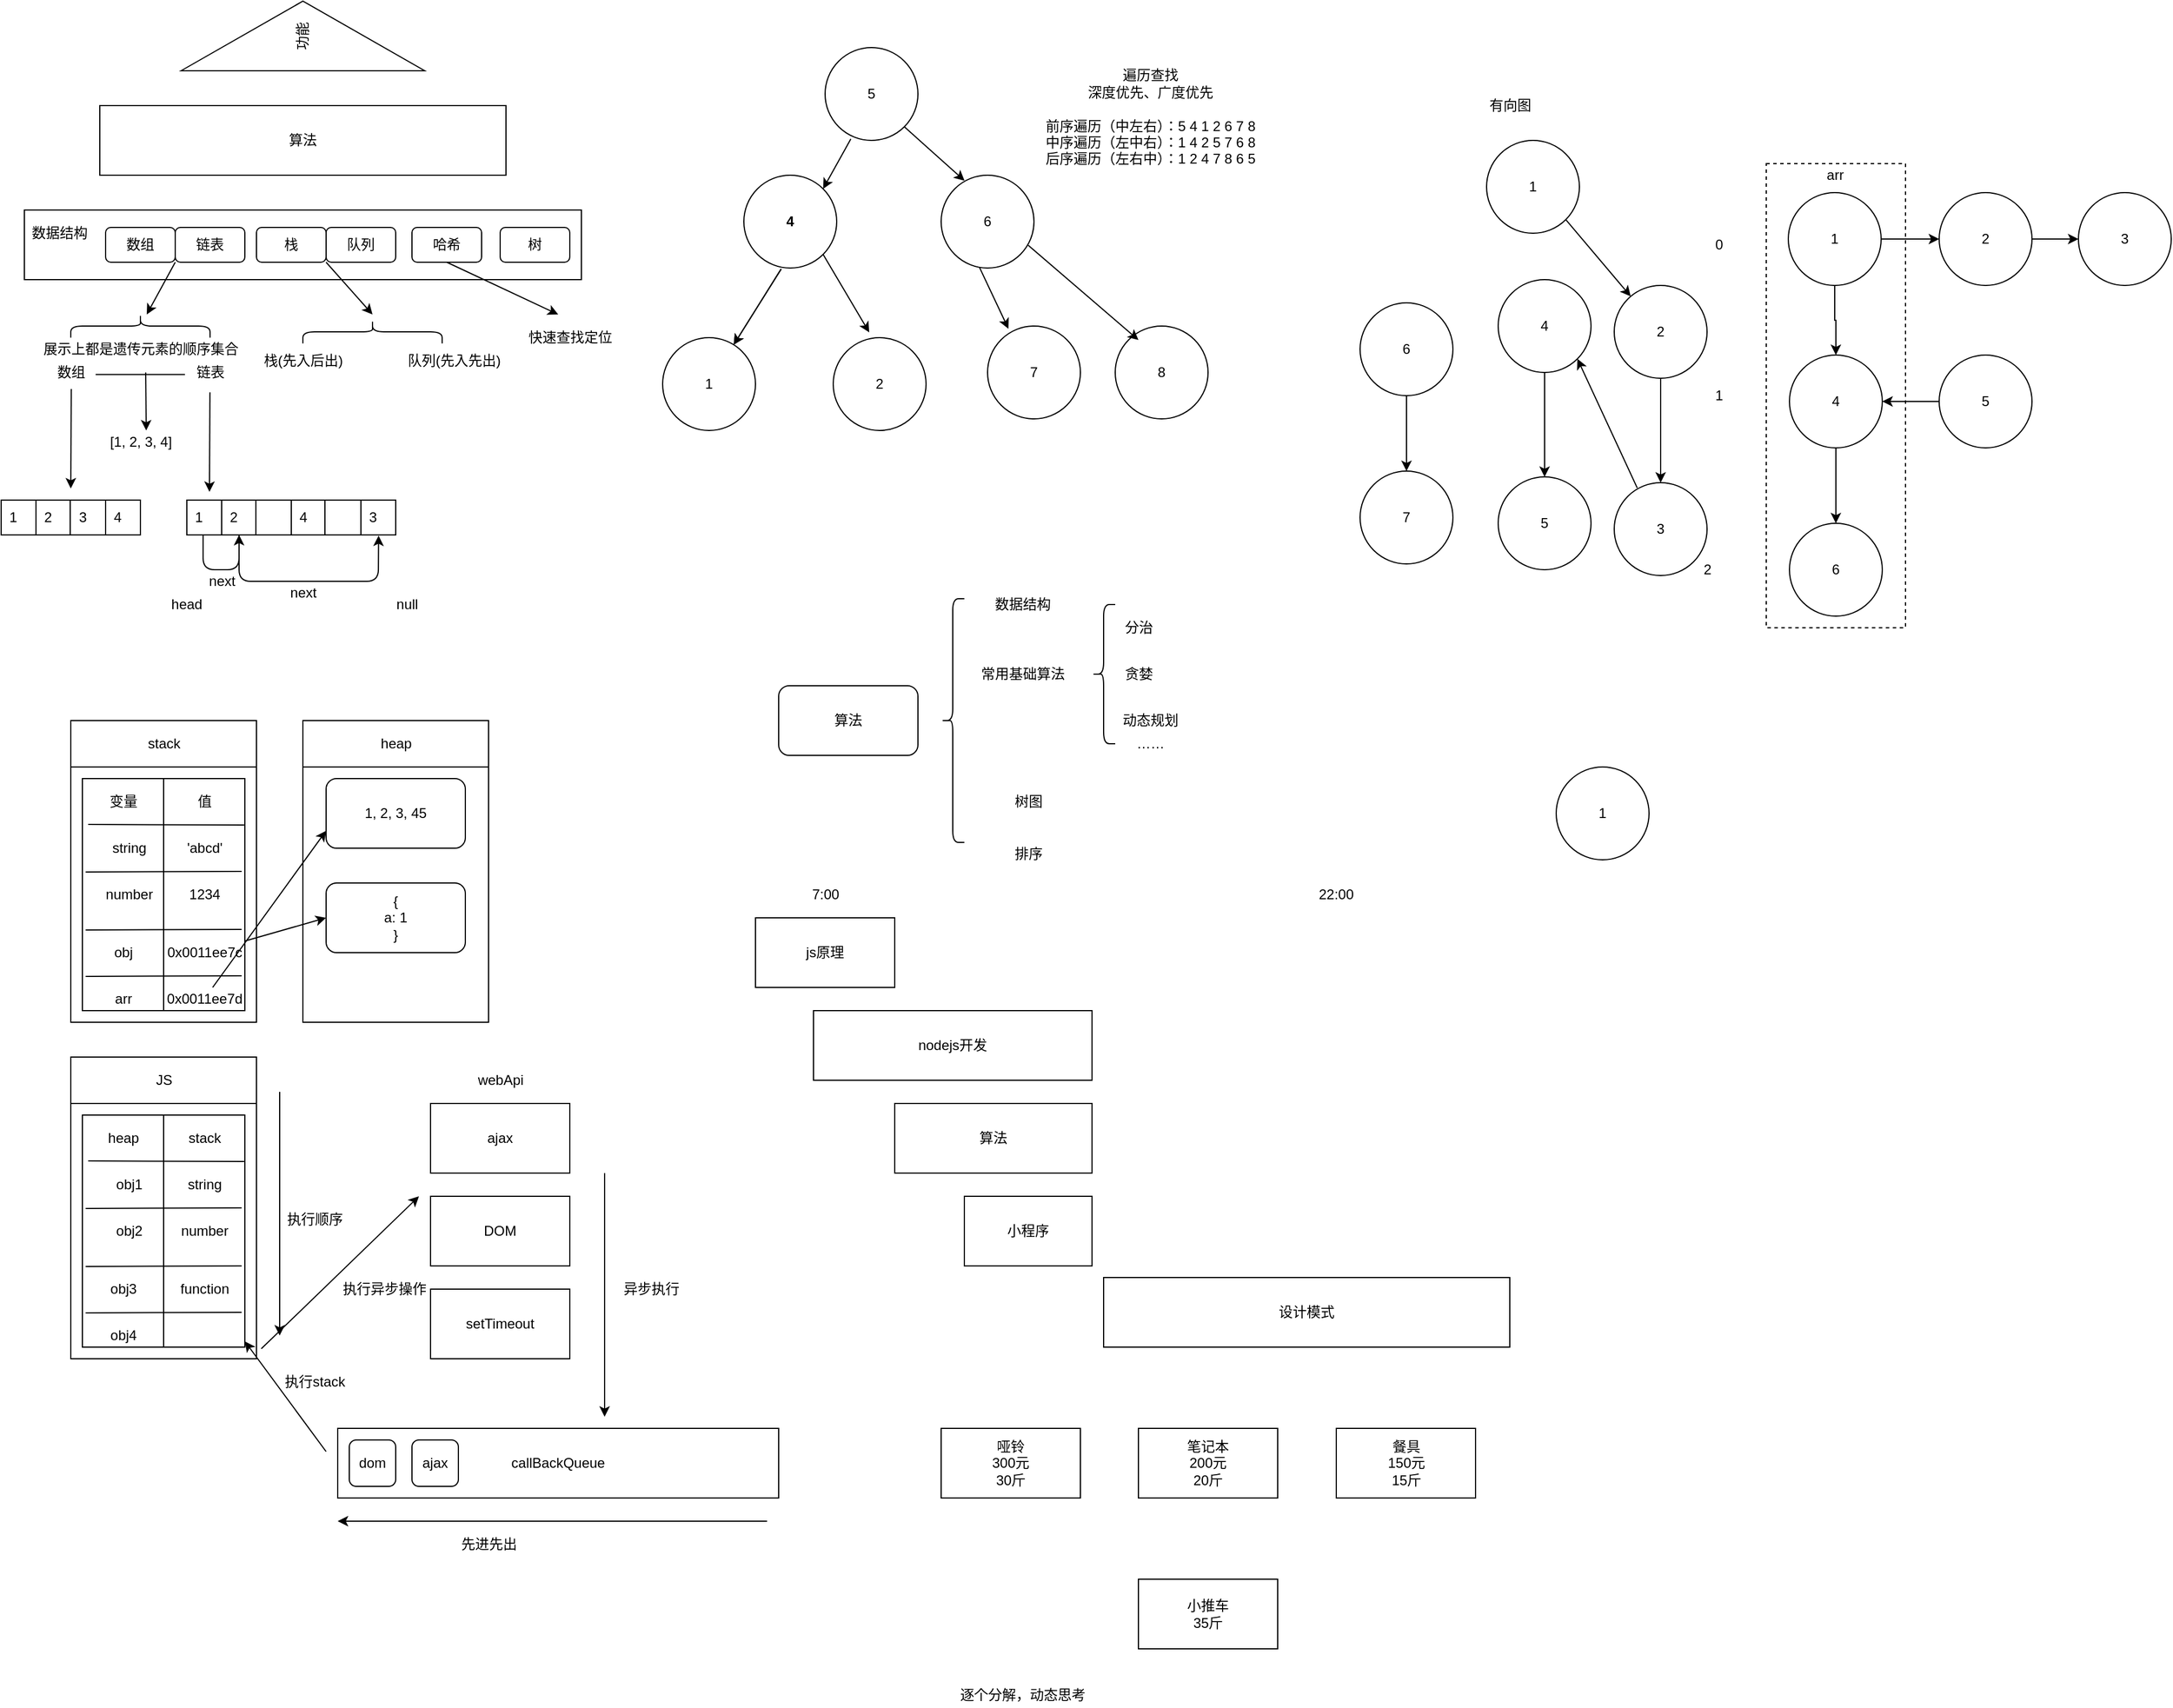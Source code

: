 <mxfile version="15.1.4" type="device"><diagram id="CtfUqYj6uW5hbWieO49N" name="Page-1"><mxGraphModel dx="852" dy="496" grid="1" gridSize="10" guides="1" tooltips="1" connect="1" arrows="1" fold="1" page="1" pageScale="1" pageWidth="827" pageHeight="1169" math="0" shadow="0"><root><mxCell id="0"/><mxCell id="1" parent="0"/><mxCell id="4pJ-tHTEaX6LbEnAtYgX-229" value="" style="rounded=0;whiteSpace=wrap;html=1;dashed=1;" vertex="1" parent="1"><mxGeometry x="1551" y="180" width="120" height="400" as="geometry"/></mxCell><mxCell id="4pJ-tHTEaX6LbEnAtYgX-1" value="算法" style="rounded=0;whiteSpace=wrap;html=1;" vertex="1" parent="1"><mxGeometry x="115" y="130" width="350" height="60" as="geometry"/></mxCell><mxCell id="4pJ-tHTEaX6LbEnAtYgX-2" value="功能" style="triangle;whiteSpace=wrap;html=1;rotation=-90;" vertex="1" parent="1"><mxGeometry x="260" y="-35" width="60" height="210" as="geometry"/></mxCell><mxCell id="4pJ-tHTEaX6LbEnAtYgX-3" value="" style="rounded=0;whiteSpace=wrap;html=1;" vertex="1" parent="1"><mxGeometry x="50" y="220" width="480" height="60" as="geometry"/></mxCell><mxCell id="4pJ-tHTEaX6LbEnAtYgX-4" value="数据结构" style="text;html=1;align=center;verticalAlign=middle;resizable=0;points=[];autosize=1;strokeColor=none;fillColor=none;" vertex="1" parent="1"><mxGeometry x="50" y="230" width="60" height="20" as="geometry"/></mxCell><mxCell id="4pJ-tHTEaX6LbEnAtYgX-5" value="数组" style="rounded=1;whiteSpace=wrap;html=1;" vertex="1" parent="1"><mxGeometry x="120" y="235" width="60" height="30" as="geometry"/></mxCell><mxCell id="4pJ-tHTEaX6LbEnAtYgX-6" value="链表" style="rounded=1;whiteSpace=wrap;html=1;" vertex="1" parent="1"><mxGeometry x="180" y="235" width="60" height="30" as="geometry"/></mxCell><mxCell id="4pJ-tHTEaX6LbEnAtYgX-7" value="栈" style="rounded=1;whiteSpace=wrap;html=1;" vertex="1" parent="1"><mxGeometry x="250" y="235" width="60" height="30" as="geometry"/></mxCell><mxCell id="4pJ-tHTEaX6LbEnAtYgX-8" value="队列" style="rounded=1;whiteSpace=wrap;html=1;" vertex="1" parent="1"><mxGeometry x="310" y="235" width="60" height="30" as="geometry"/></mxCell><mxCell id="4pJ-tHTEaX6LbEnAtYgX-9" value="哈希" style="rounded=1;whiteSpace=wrap;html=1;" vertex="1" parent="1"><mxGeometry x="384" y="235" width="60" height="30" as="geometry"/></mxCell><mxCell id="4pJ-tHTEaX6LbEnAtYgX-10" value="树" style="rounded=1;whiteSpace=wrap;html=1;" vertex="1" parent="1"><mxGeometry x="460" y="235" width="60" height="30" as="geometry"/></mxCell><mxCell id="4pJ-tHTEaX6LbEnAtYgX-11" value="展示上都是遗传元素的顺序集合" style="text;html=1;align=center;verticalAlign=middle;resizable=0;points=[];autosize=1;strokeColor=none;fillColor=none;" vertex="1" parent="1"><mxGeometry x="60" y="330" width="180" height="20" as="geometry"/></mxCell><mxCell id="4pJ-tHTEaX6LbEnAtYgX-12" value="" style="endArrow=classic;html=1;exitX=0;exitY=1;exitDx=0;exitDy=0;" edge="1" parent="1" source="4pJ-tHTEaX6LbEnAtYgX-6" target="4pJ-tHTEaX6LbEnAtYgX-13"><mxGeometry width="50" height="50" relative="1" as="geometry"><mxPoint x="390" y="320" as="sourcePoint"/><mxPoint x="150" y="320" as="targetPoint"/></mxGeometry></mxCell><mxCell id="4pJ-tHTEaX6LbEnAtYgX-13" value="" style="shape=curlyBracket;whiteSpace=wrap;html=1;rounded=1;rotation=90;" vertex="1" parent="1"><mxGeometry x="140" y="260" width="20" height="120" as="geometry"/></mxCell><mxCell id="4pJ-tHTEaX6LbEnAtYgX-15" value="数组" style="text;html=1;align=center;verticalAlign=middle;resizable=0;points=[];autosize=1;strokeColor=none;fillColor=none;" vertex="1" parent="1"><mxGeometry x="70" y="350" width="40" height="20" as="geometry"/></mxCell><mxCell id="4pJ-tHTEaX6LbEnAtYgX-16" value="链表" style="text;html=1;align=center;verticalAlign=middle;resizable=0;points=[];autosize=1;strokeColor=none;fillColor=none;" vertex="1" parent="1"><mxGeometry x="190" y="350" width="40" height="20" as="geometry"/></mxCell><mxCell id="4pJ-tHTEaX6LbEnAtYgX-17" value="" style="endArrow=none;html=1;exitX=1.035;exitY=0.59;exitDx=0;exitDy=0;exitPerimeter=0;entryX=-0.04;entryY=0.59;entryDx=0;entryDy=0;entryPerimeter=0;" edge="1" parent="1" source="4pJ-tHTEaX6LbEnAtYgX-15" target="4pJ-tHTEaX6LbEnAtYgX-16"><mxGeometry width="50" height="50" relative="1" as="geometry"><mxPoint x="290" y="270" as="sourcePoint"/><mxPoint x="340" y="220" as="targetPoint"/></mxGeometry></mxCell><mxCell id="4pJ-tHTEaX6LbEnAtYgX-18" value="" style="endArrow=classic;html=1;exitX=0;exitY=1;exitDx=0;exitDy=0;" edge="1" parent="1"><mxGeometry width="50" height="50" relative="1" as="geometry"><mxPoint x="154.55" y="360" as="sourcePoint"/><mxPoint x="155" y="410" as="targetPoint"/></mxGeometry></mxCell><mxCell id="4pJ-tHTEaX6LbEnAtYgX-19" value="[1, 2, 3, 4]" style="text;html=1;align=center;verticalAlign=middle;resizable=0;points=[];autosize=1;strokeColor=none;fillColor=none;" vertex="1" parent="1"><mxGeometry x="115" y="410" width="70" height="20" as="geometry"/></mxCell><mxCell id="4pJ-tHTEaX6LbEnAtYgX-20" value="" style="endArrow=classic;html=1;exitX=0.51;exitY=1.21;exitDx=0;exitDy=0;exitPerimeter=0;" edge="1" parent="1" source="4pJ-tHTEaX6LbEnAtYgX-15"><mxGeometry width="50" height="50" relative="1" as="geometry"><mxPoint x="290" y="330" as="sourcePoint"/><mxPoint x="90" y="460" as="targetPoint"/></mxGeometry></mxCell><mxCell id="4pJ-tHTEaX6LbEnAtYgX-21" value="" style="rounded=0;whiteSpace=wrap;html=1;" vertex="1" parent="1"><mxGeometry x="30" y="470" width="120" height="30" as="geometry"/></mxCell><mxCell id="4pJ-tHTEaX6LbEnAtYgX-23" value="" style="endArrow=none;html=1;" edge="1" parent="1"><mxGeometry width="50" height="50" relative="1" as="geometry"><mxPoint x="60" y="500" as="sourcePoint"/><mxPoint x="60" y="470" as="targetPoint"/></mxGeometry></mxCell><mxCell id="4pJ-tHTEaX6LbEnAtYgX-24" value="" style="endArrow=none;html=1;" edge="1" parent="1"><mxGeometry width="50" height="50" relative="1" as="geometry"><mxPoint x="89.5" y="500" as="sourcePoint"/><mxPoint x="89.5" y="470" as="targetPoint"/></mxGeometry></mxCell><mxCell id="4pJ-tHTEaX6LbEnAtYgX-25" value="" style="endArrow=none;html=1;" edge="1" parent="1"><mxGeometry width="50" height="50" relative="1" as="geometry"><mxPoint x="120" y="500" as="sourcePoint"/><mxPoint x="120" y="470" as="targetPoint"/></mxGeometry></mxCell><mxCell id="4pJ-tHTEaX6LbEnAtYgX-26" value="1" style="text;html=1;align=center;verticalAlign=middle;resizable=0;points=[];autosize=1;strokeColor=none;fillColor=none;" vertex="1" parent="1"><mxGeometry x="30" y="475" width="20" height="20" as="geometry"/></mxCell><mxCell id="4pJ-tHTEaX6LbEnAtYgX-27" value="2" style="text;html=1;align=center;verticalAlign=middle;resizable=0;points=[];autosize=1;strokeColor=none;fillColor=none;" vertex="1" parent="1"><mxGeometry x="60" y="475" width="20" height="20" as="geometry"/></mxCell><mxCell id="4pJ-tHTEaX6LbEnAtYgX-28" value="3" style="text;html=1;align=center;verticalAlign=middle;resizable=0;points=[];autosize=1;strokeColor=none;fillColor=none;" vertex="1" parent="1"><mxGeometry x="90" y="475" width="20" height="20" as="geometry"/></mxCell><mxCell id="4pJ-tHTEaX6LbEnAtYgX-29" value="4" style="text;html=1;align=center;verticalAlign=middle;resizable=0;points=[];autosize=1;strokeColor=none;fillColor=none;" vertex="1" parent="1"><mxGeometry x="120" y="475" width="20" height="20" as="geometry"/></mxCell><mxCell id="4pJ-tHTEaX6LbEnAtYgX-30" value="" style="endArrow=classic;html=1;exitX=0.51;exitY=1.21;exitDx=0;exitDy=0;exitPerimeter=0;" edge="1" parent="1"><mxGeometry width="50" height="50" relative="1" as="geometry"><mxPoint x="209.9" y="377.1" as="sourcePoint"/><mxPoint x="209.5" y="462.9" as="targetPoint"/></mxGeometry></mxCell><mxCell id="4pJ-tHTEaX6LbEnAtYgX-31" value="" style="rounded=0;whiteSpace=wrap;html=1;" vertex="1" parent="1"><mxGeometry x="190" y="470" width="180" height="30" as="geometry"/></mxCell><mxCell id="4pJ-tHTEaX6LbEnAtYgX-32" value="" style="endArrow=none;html=1;" edge="1" parent="1"><mxGeometry width="50" height="50" relative="1" as="geometry"><mxPoint x="220" y="500" as="sourcePoint"/><mxPoint x="220" y="470" as="targetPoint"/></mxGeometry></mxCell><mxCell id="4pJ-tHTEaX6LbEnAtYgX-33" value="" style="endArrow=none;html=1;" edge="1" parent="1"><mxGeometry width="50" height="50" relative="1" as="geometry"><mxPoint x="249.5" y="500" as="sourcePoint"/><mxPoint x="249.5" y="470" as="targetPoint"/></mxGeometry></mxCell><mxCell id="4pJ-tHTEaX6LbEnAtYgX-34" value="" style="endArrow=none;html=1;" edge="1" parent="1"><mxGeometry width="50" height="50" relative="1" as="geometry"><mxPoint x="280" y="500" as="sourcePoint"/><mxPoint x="280" y="470" as="targetPoint"/></mxGeometry></mxCell><mxCell id="4pJ-tHTEaX6LbEnAtYgX-35" value="1" style="text;html=1;align=center;verticalAlign=middle;resizable=0;points=[];autosize=1;strokeColor=none;fillColor=none;" vertex="1" parent="1"><mxGeometry x="190" y="475" width="20" height="20" as="geometry"/></mxCell><mxCell id="4pJ-tHTEaX6LbEnAtYgX-36" value="2" style="text;html=1;align=center;verticalAlign=middle;resizable=0;points=[];autosize=1;strokeColor=none;fillColor=none;" vertex="1" parent="1"><mxGeometry x="220" y="475" width="20" height="20" as="geometry"/></mxCell><mxCell id="4pJ-tHTEaX6LbEnAtYgX-37" value="3" style="text;html=1;align=center;verticalAlign=middle;resizable=0;points=[];autosize=1;strokeColor=none;fillColor=none;" vertex="1" parent="1"><mxGeometry x="340" y="475" width="20" height="20" as="geometry"/></mxCell><mxCell id="4pJ-tHTEaX6LbEnAtYgX-38" value="4" style="text;html=1;align=center;verticalAlign=middle;resizable=0;points=[];autosize=1;strokeColor=none;fillColor=none;" vertex="1" parent="1"><mxGeometry x="280" y="475" width="20" height="20" as="geometry"/></mxCell><mxCell id="4pJ-tHTEaX6LbEnAtYgX-39" value="" style="endArrow=none;html=1;" edge="1" parent="1"><mxGeometry width="50" height="50" relative="1" as="geometry"><mxPoint x="309" y="500" as="sourcePoint"/><mxPoint x="309" y="470" as="targetPoint"/></mxGeometry></mxCell><mxCell id="4pJ-tHTEaX6LbEnAtYgX-40" value="" style="endArrow=none;html=1;" edge="1" parent="1"><mxGeometry width="50" height="50" relative="1" as="geometry"><mxPoint x="340" y="500" as="sourcePoint"/><mxPoint x="340" y="470" as="targetPoint"/></mxGeometry></mxCell><mxCell id="4pJ-tHTEaX6LbEnAtYgX-41" value="" style="endArrow=classic;html=1;entryX=0.25;entryY=1;entryDx=0;entryDy=0;" edge="1" parent="1" target="4pJ-tHTEaX6LbEnAtYgX-31"><mxGeometry width="50" height="50" relative="1" as="geometry"><mxPoint x="204" y="500" as="sourcePoint"/><mxPoint x="340" y="280" as="targetPoint"/><Array as="points"><mxPoint x="204" y="530"/><mxPoint x="235" y="530"/></Array></mxGeometry></mxCell><mxCell id="4pJ-tHTEaX6LbEnAtYgX-42" value="next" style="text;html=1;align=center;verticalAlign=middle;resizable=0;points=[];autosize=1;strokeColor=none;fillColor=none;" vertex="1" parent="1"><mxGeometry x="200" y="530" width="40" height="20" as="geometry"/></mxCell><mxCell id="4pJ-tHTEaX6LbEnAtYgX-43" value="" style="endArrow=classic;html=1;entryX=0.918;entryY=1.02;entryDx=0;entryDy=0;exitX=0.25;exitY=1;exitDx=0;exitDy=0;entryPerimeter=0;" edge="1" parent="1" source="4pJ-tHTEaX6LbEnAtYgX-31" target="4pJ-tHTEaX6LbEnAtYgX-31"><mxGeometry width="50" height="50" relative="1" as="geometry"><mxPoint x="214" y="510" as="sourcePoint"/><mxPoint x="245" y="510" as="targetPoint"/><Array as="points"><mxPoint x="235" y="540"/><mxPoint x="355" y="540"/></Array></mxGeometry></mxCell><mxCell id="4pJ-tHTEaX6LbEnAtYgX-44" value="next" style="text;html=1;align=center;verticalAlign=middle;resizable=0;points=[];autosize=1;strokeColor=none;fillColor=none;" vertex="1" parent="1"><mxGeometry x="270" y="540" width="40" height="20" as="geometry"/></mxCell><mxCell id="4pJ-tHTEaX6LbEnAtYgX-45" value="head" style="text;html=1;strokeColor=none;fillColor=none;align=center;verticalAlign=middle;whiteSpace=wrap;rounded=0;" vertex="1" parent="1"><mxGeometry x="170" y="550" width="40" height="20" as="geometry"/></mxCell><mxCell id="4pJ-tHTEaX6LbEnAtYgX-46" value="null" style="text;html=1;strokeColor=none;fillColor=none;align=center;verticalAlign=middle;whiteSpace=wrap;rounded=0;" vertex="1" parent="1"><mxGeometry x="360" y="550" width="40" height="20" as="geometry"/></mxCell><mxCell id="4pJ-tHTEaX6LbEnAtYgX-47" value="" style="endArrow=classic;html=1;exitX=1;exitY=1;exitDx=0;exitDy=0;" edge="1" parent="1" source="4pJ-tHTEaX6LbEnAtYgX-7"><mxGeometry width="50" height="50" relative="1" as="geometry"><mxPoint x="350" y="380" as="sourcePoint"/><mxPoint x="350" y="310" as="targetPoint"/></mxGeometry></mxCell><mxCell id="4pJ-tHTEaX6LbEnAtYgX-48" value="" style="shape=curlyBracket;whiteSpace=wrap;html=1;rounded=1;rotation=90;" vertex="1" parent="1"><mxGeometry x="340" y="265" width="20" height="120" as="geometry"/></mxCell><mxCell id="4pJ-tHTEaX6LbEnAtYgX-50" value="栈(先入后出)" style="text;html=1;align=center;verticalAlign=middle;resizable=0;points=[];autosize=1;strokeColor=none;fillColor=none;" vertex="1" parent="1"><mxGeometry x="250" y="340" width="80" height="20" as="geometry"/></mxCell><mxCell id="4pJ-tHTEaX6LbEnAtYgX-51" value="队列(先入先出)" style="text;html=1;align=center;verticalAlign=middle;resizable=0;points=[];autosize=1;strokeColor=none;fillColor=none;" vertex="1" parent="1"><mxGeometry x="370" y="340" width="100" height="20" as="geometry"/></mxCell><mxCell id="4pJ-tHTEaX6LbEnAtYgX-52" value="" style="rounded=0;whiteSpace=wrap;html=1;" vertex="1" parent="1"><mxGeometry x="90" y="660" width="160" height="260" as="geometry"/></mxCell><mxCell id="4pJ-tHTEaX6LbEnAtYgX-53" value="" style="endArrow=none;html=1;" edge="1" parent="1"><mxGeometry width="50" height="50" relative="1" as="geometry"><mxPoint x="90" y="700" as="sourcePoint"/><mxPoint x="250" y="700" as="targetPoint"/></mxGeometry></mxCell><mxCell id="4pJ-tHTEaX6LbEnAtYgX-54" value="stack" style="text;html=1;align=center;verticalAlign=middle;resizable=0;points=[];autosize=1;strokeColor=none;fillColor=none;" vertex="1" parent="1"><mxGeometry x="150" y="670" width="40" height="20" as="geometry"/></mxCell><mxCell id="4pJ-tHTEaX6LbEnAtYgX-55" value="" style="rounded=0;whiteSpace=wrap;html=1;" vertex="1" parent="1"><mxGeometry x="100" y="710" width="140" height="200" as="geometry"/></mxCell><mxCell id="4pJ-tHTEaX6LbEnAtYgX-57" value="" style="endArrow=none;html=1;entryX=0.996;entryY=0.2;entryDx=0;entryDy=0;entryPerimeter=0;" edge="1" parent="1" target="4pJ-tHTEaX6LbEnAtYgX-55"><mxGeometry width="50" height="50" relative="1" as="geometry"><mxPoint x="105" y="749.5" as="sourcePoint"/><mxPoint x="195" y="749.5" as="targetPoint"/></mxGeometry></mxCell><mxCell id="4pJ-tHTEaX6LbEnAtYgX-58" value="" style="endArrow=none;html=1;entryX=0.996;entryY=0.325;entryDx=0;entryDy=0;entryPerimeter=0;" edge="1" parent="1"><mxGeometry width="50" height="50" relative="1" as="geometry"><mxPoint x="102.78" y="790.5" as="sourcePoint"/><mxPoint x="237.22" y="790" as="targetPoint"/></mxGeometry></mxCell><mxCell id="4pJ-tHTEaX6LbEnAtYgX-60" value="" style="endArrow=none;html=1;entryX=0.996;entryY=0.325;entryDx=0;entryDy=0;entryPerimeter=0;" edge="1" parent="1"><mxGeometry width="50" height="50" relative="1" as="geometry"><mxPoint x="102.78" y="840.5" as="sourcePoint"/><mxPoint x="237.22" y="840" as="targetPoint"/></mxGeometry></mxCell><mxCell id="4pJ-tHTEaX6LbEnAtYgX-61" value="" style="endArrow=none;html=1;entryX=0.996;entryY=0.325;entryDx=0;entryDy=0;entryPerimeter=0;" edge="1" parent="1"><mxGeometry width="50" height="50" relative="1" as="geometry"><mxPoint x="102.78" y="880.5" as="sourcePoint"/><mxPoint x="237.22" y="880" as="targetPoint"/></mxGeometry></mxCell><mxCell id="4pJ-tHTEaX6LbEnAtYgX-62" value="" style="endArrow=none;html=1;exitX=0.5;exitY=0;exitDx=0;exitDy=0;entryX=0.5;entryY=1;entryDx=0;entryDy=0;" edge="1" parent="1" source="4pJ-tHTEaX6LbEnAtYgX-55" target="4pJ-tHTEaX6LbEnAtYgX-55"><mxGeometry width="50" height="50" relative="1" as="geometry"><mxPoint x="350" y="750" as="sourcePoint"/><mxPoint x="400" y="700" as="targetPoint"/></mxGeometry></mxCell><mxCell id="4pJ-tHTEaX6LbEnAtYgX-63" value="变量" style="text;html=1;align=center;verticalAlign=middle;resizable=0;points=[];autosize=1;strokeColor=none;fillColor=none;" vertex="1" parent="1"><mxGeometry x="115" y="720" width="40" height="20" as="geometry"/></mxCell><mxCell id="4pJ-tHTEaX6LbEnAtYgX-64" value="值" style="text;html=1;align=center;verticalAlign=middle;resizable=0;points=[];autosize=1;strokeColor=none;fillColor=none;" vertex="1" parent="1"><mxGeometry x="190" y="720" width="30" height="20" as="geometry"/></mxCell><mxCell id="4pJ-tHTEaX6LbEnAtYgX-65" value="string" style="text;html=1;align=center;verticalAlign=middle;resizable=0;points=[];autosize=1;strokeColor=none;fillColor=none;" vertex="1" parent="1"><mxGeometry x="115" y="760" width="50" height="20" as="geometry"/></mxCell><mxCell id="4pJ-tHTEaX6LbEnAtYgX-66" value="number" style="text;html=1;align=center;verticalAlign=middle;resizable=0;points=[];autosize=1;strokeColor=none;fillColor=none;" vertex="1" parent="1"><mxGeometry x="110" y="800" width="60" height="20" as="geometry"/></mxCell><mxCell id="4pJ-tHTEaX6LbEnAtYgX-67" value="'abcd'" style="text;html=1;align=center;verticalAlign=middle;resizable=0;points=[];autosize=1;strokeColor=none;fillColor=none;" vertex="1" parent="1"><mxGeometry x="180" y="760" width="50" height="20" as="geometry"/></mxCell><mxCell id="4pJ-tHTEaX6LbEnAtYgX-68" value="1234" style="text;html=1;align=center;verticalAlign=middle;resizable=0;points=[];autosize=1;strokeColor=none;fillColor=none;" vertex="1" parent="1"><mxGeometry x="185" y="800" width="40" height="20" as="geometry"/></mxCell><mxCell id="4pJ-tHTEaX6LbEnAtYgX-69" value="obj" style="text;html=1;align=center;verticalAlign=middle;resizable=0;points=[];autosize=1;strokeColor=none;fillColor=none;" vertex="1" parent="1"><mxGeometry x="120" y="850" width="30" height="20" as="geometry"/></mxCell><mxCell id="4pJ-tHTEaX6LbEnAtYgX-70" value="arr" style="text;html=1;align=center;verticalAlign=middle;resizable=0;points=[];autosize=1;strokeColor=none;fillColor=none;" vertex="1" parent="1"><mxGeometry x="120" y="890" width="30" height="20" as="geometry"/></mxCell><mxCell id="4pJ-tHTEaX6LbEnAtYgX-71" value="0x0011ee7c" style="text;html=1;align=center;verticalAlign=middle;resizable=0;points=[];autosize=1;strokeColor=none;fillColor=none;" vertex="1" parent="1"><mxGeometry x="165" y="850" width="80" height="20" as="geometry"/></mxCell><mxCell id="4pJ-tHTEaX6LbEnAtYgX-72" value="0x0011ee7d" style="text;html=1;align=center;verticalAlign=middle;resizable=0;points=[];autosize=1;strokeColor=none;fillColor=none;" vertex="1" parent="1"><mxGeometry x="165" y="890" width="80" height="20" as="geometry"/></mxCell><mxCell id="4pJ-tHTEaX6LbEnAtYgX-73" value="" style="rounded=0;whiteSpace=wrap;html=1;" vertex="1" parent="1"><mxGeometry x="290" y="660" width="160" height="260" as="geometry"/></mxCell><mxCell id="4pJ-tHTEaX6LbEnAtYgX-74" value="" style="endArrow=none;html=1;" edge="1" parent="1"><mxGeometry width="50" height="50" relative="1" as="geometry"><mxPoint x="290" y="700" as="sourcePoint"/><mxPoint x="450" y="700" as="targetPoint"/></mxGeometry></mxCell><mxCell id="4pJ-tHTEaX6LbEnAtYgX-75" value="heap" style="text;html=1;align=center;verticalAlign=middle;resizable=0;points=[];autosize=1;strokeColor=none;fillColor=none;" vertex="1" parent="1"><mxGeometry x="350" y="670" width="40" height="20" as="geometry"/></mxCell><mxCell id="4pJ-tHTEaX6LbEnAtYgX-92" value="1, 2, 3, 45" style="rounded=1;whiteSpace=wrap;html=1;" vertex="1" parent="1"><mxGeometry x="310" y="710" width="120" height="60" as="geometry"/></mxCell><mxCell id="4pJ-tHTEaX6LbEnAtYgX-93" value="{&lt;br&gt;a: 1&lt;br&gt;}" style="rounded=1;whiteSpace=wrap;html=1;" vertex="1" parent="1"><mxGeometry x="310" y="800" width="120" height="60" as="geometry"/></mxCell><mxCell id="4pJ-tHTEaX6LbEnAtYgX-94" value="" style="endArrow=classic;html=1;exitX=0.938;exitY=0;exitDx=0;exitDy=0;exitPerimeter=0;" edge="1" parent="1" source="4pJ-tHTEaX6LbEnAtYgX-71"><mxGeometry width="50" height="50" relative="1" as="geometry"><mxPoint x="350" y="770" as="sourcePoint"/><mxPoint x="310" y="830" as="targetPoint"/></mxGeometry></mxCell><mxCell id="4pJ-tHTEaX6LbEnAtYgX-95" value="" style="endArrow=classic;html=1;entryX=0;entryY=0.75;entryDx=0;entryDy=0;" edge="1" parent="1" source="4pJ-tHTEaX6LbEnAtYgX-72" target="4pJ-tHTEaX6LbEnAtYgX-92"><mxGeometry width="50" height="50" relative="1" as="geometry"><mxPoint x="250.04" y="860" as="sourcePoint"/><mxPoint x="320" y="840" as="targetPoint"/></mxGeometry></mxCell><mxCell id="4pJ-tHTEaX6LbEnAtYgX-96" value="" style="rounded=0;whiteSpace=wrap;html=1;" vertex="1" parent="1"><mxGeometry x="90" y="950" width="160" height="260" as="geometry"/></mxCell><mxCell id="4pJ-tHTEaX6LbEnAtYgX-97" value="" style="endArrow=none;html=1;" edge="1" parent="1"><mxGeometry width="50" height="50" relative="1" as="geometry"><mxPoint x="90" y="990" as="sourcePoint"/><mxPoint x="250" y="990" as="targetPoint"/></mxGeometry></mxCell><mxCell id="4pJ-tHTEaX6LbEnAtYgX-98" value="JS" style="text;html=1;align=center;verticalAlign=middle;resizable=0;points=[];autosize=1;strokeColor=none;fillColor=none;" vertex="1" parent="1"><mxGeometry x="155" y="960" width="30" height="20" as="geometry"/></mxCell><mxCell id="4pJ-tHTEaX6LbEnAtYgX-99" value="" style="rounded=0;whiteSpace=wrap;html=1;" vertex="1" parent="1"><mxGeometry x="100" y="1000" width="140" height="200" as="geometry"/></mxCell><mxCell id="4pJ-tHTEaX6LbEnAtYgX-100" value="" style="endArrow=none;html=1;entryX=0.996;entryY=0.2;entryDx=0;entryDy=0;entryPerimeter=0;" edge="1" parent="1" target="4pJ-tHTEaX6LbEnAtYgX-99"><mxGeometry width="50" height="50" relative="1" as="geometry"><mxPoint x="105" y="1039.5" as="sourcePoint"/><mxPoint x="195" y="1039.5" as="targetPoint"/></mxGeometry></mxCell><mxCell id="4pJ-tHTEaX6LbEnAtYgX-101" value="" style="endArrow=none;html=1;entryX=0.996;entryY=0.325;entryDx=0;entryDy=0;entryPerimeter=0;" edge="1" parent="1"><mxGeometry width="50" height="50" relative="1" as="geometry"><mxPoint x="102.78" y="1080.5" as="sourcePoint"/><mxPoint x="237.22" y="1080" as="targetPoint"/></mxGeometry></mxCell><mxCell id="4pJ-tHTEaX6LbEnAtYgX-102" value="" style="endArrow=none;html=1;entryX=0.996;entryY=0.325;entryDx=0;entryDy=0;entryPerimeter=0;" edge="1" parent="1"><mxGeometry width="50" height="50" relative="1" as="geometry"><mxPoint x="102.78" y="1130.5" as="sourcePoint"/><mxPoint x="237.22" y="1130" as="targetPoint"/></mxGeometry></mxCell><mxCell id="4pJ-tHTEaX6LbEnAtYgX-103" value="" style="endArrow=none;html=1;entryX=0.996;entryY=0.325;entryDx=0;entryDy=0;entryPerimeter=0;" edge="1" parent="1"><mxGeometry width="50" height="50" relative="1" as="geometry"><mxPoint x="102.78" y="1170.5" as="sourcePoint"/><mxPoint x="237.22" y="1170" as="targetPoint"/></mxGeometry></mxCell><mxCell id="4pJ-tHTEaX6LbEnAtYgX-104" value="" style="endArrow=none;html=1;exitX=0.5;exitY=0;exitDx=0;exitDy=0;entryX=0.5;entryY=1;entryDx=0;entryDy=0;" edge="1" parent="1" source="4pJ-tHTEaX6LbEnAtYgX-99" target="4pJ-tHTEaX6LbEnAtYgX-99"><mxGeometry width="50" height="50" relative="1" as="geometry"><mxPoint x="350" y="1040" as="sourcePoint"/><mxPoint x="400" y="990" as="targetPoint"/></mxGeometry></mxCell><mxCell id="4pJ-tHTEaX6LbEnAtYgX-105" value="heap" style="text;html=1;align=center;verticalAlign=middle;resizable=0;points=[];autosize=1;strokeColor=none;fillColor=none;" vertex="1" parent="1"><mxGeometry x="115" y="1010" width="40" height="20" as="geometry"/></mxCell><mxCell id="4pJ-tHTEaX6LbEnAtYgX-106" value="stack" style="text;html=1;align=center;verticalAlign=middle;resizable=0;points=[];autosize=1;strokeColor=none;fillColor=none;" vertex="1" parent="1"><mxGeometry x="185" y="1010" width="40" height="20" as="geometry"/></mxCell><mxCell id="4pJ-tHTEaX6LbEnAtYgX-107" value="obj1" style="text;html=1;align=center;verticalAlign=middle;resizable=0;points=[];autosize=1;strokeColor=none;fillColor=none;" vertex="1" parent="1"><mxGeometry x="120" y="1050" width="40" height="20" as="geometry"/></mxCell><mxCell id="4pJ-tHTEaX6LbEnAtYgX-108" value="obj2" style="text;html=1;align=center;verticalAlign=middle;resizable=0;points=[];autosize=1;strokeColor=none;fillColor=none;" vertex="1" parent="1"><mxGeometry x="120" y="1090" width="40" height="20" as="geometry"/></mxCell><mxCell id="4pJ-tHTEaX6LbEnAtYgX-109" value="string" style="text;html=1;align=center;verticalAlign=middle;resizable=0;points=[];autosize=1;strokeColor=none;fillColor=none;" vertex="1" parent="1"><mxGeometry x="180" y="1050" width="50" height="20" as="geometry"/></mxCell><mxCell id="4pJ-tHTEaX6LbEnAtYgX-110" value="number" style="text;html=1;align=center;verticalAlign=middle;resizable=0;points=[];autosize=1;strokeColor=none;fillColor=none;" vertex="1" parent="1"><mxGeometry x="175" y="1090" width="60" height="20" as="geometry"/></mxCell><mxCell id="4pJ-tHTEaX6LbEnAtYgX-111" value="obj3" style="text;html=1;align=center;verticalAlign=middle;resizable=0;points=[];autosize=1;strokeColor=none;fillColor=none;" vertex="1" parent="1"><mxGeometry x="115" y="1140" width="40" height="20" as="geometry"/></mxCell><mxCell id="4pJ-tHTEaX6LbEnAtYgX-112" value="obj4" style="text;html=1;align=center;verticalAlign=middle;resizable=0;points=[];autosize=1;strokeColor=none;fillColor=none;" vertex="1" parent="1"><mxGeometry x="115" y="1180" width="40" height="20" as="geometry"/></mxCell><mxCell id="4pJ-tHTEaX6LbEnAtYgX-116" value="ajax" style="whiteSpace=wrap;html=1;" vertex="1" parent="1"><mxGeometry x="400" y="990" width="120" height="60" as="geometry"/></mxCell><mxCell id="4pJ-tHTEaX6LbEnAtYgX-117" value="DOM" style="whiteSpace=wrap;html=1;" vertex="1" parent="1"><mxGeometry x="400" y="1070" width="120" height="60" as="geometry"/></mxCell><mxCell id="4pJ-tHTEaX6LbEnAtYgX-118" value="setTimeout" style="whiteSpace=wrap;html=1;" vertex="1" parent="1"><mxGeometry x="400" y="1150" width="120" height="60" as="geometry"/></mxCell><mxCell id="4pJ-tHTEaX6LbEnAtYgX-119" value="webApi" style="text;html=1;align=center;verticalAlign=middle;resizable=0;points=[];autosize=1;strokeColor=none;fillColor=none;" vertex="1" parent="1"><mxGeometry x="435" y="960" width="50" height="20" as="geometry"/></mxCell><mxCell id="4pJ-tHTEaX6LbEnAtYgX-120" value="callBackQueue" style="rounded=0;whiteSpace=wrap;html=1;" vertex="1" parent="1"><mxGeometry x="320" y="1270" width="380" height="60" as="geometry"/></mxCell><mxCell id="4pJ-tHTEaX6LbEnAtYgX-121" value="function" style="text;html=1;align=center;verticalAlign=middle;resizable=0;points=[];autosize=1;strokeColor=none;fillColor=none;" vertex="1" parent="1"><mxGeometry x="175" y="1140" width="60" height="20" as="geometry"/></mxCell><mxCell id="4pJ-tHTEaX6LbEnAtYgX-122" value="" style="endArrow=classic;html=1;exitX=0.5;exitY=1;exitDx=0;exitDy=0;" edge="1" parent="1" source="4pJ-tHTEaX6LbEnAtYgX-9"><mxGeometry width="50" height="50" relative="1" as="geometry"><mxPoint x="370" y="300" as="sourcePoint"/><mxPoint x="510" y="310" as="targetPoint"/></mxGeometry></mxCell><mxCell id="4pJ-tHTEaX6LbEnAtYgX-123" value="快速查找定位" style="text;html=1;align=center;verticalAlign=middle;resizable=0;points=[];autosize=1;strokeColor=none;fillColor=none;" vertex="1" parent="1"><mxGeometry x="475" y="320" width="90" height="20" as="geometry"/></mxCell><mxCell id="4pJ-tHTEaX6LbEnAtYgX-124" value="5" style="ellipse;whiteSpace=wrap;html=1;aspect=fixed;" vertex="1" parent="1"><mxGeometry x="740" y="80" width="80" height="80" as="geometry"/></mxCell><mxCell id="4pJ-tHTEaX6LbEnAtYgX-125" value="4" style="ellipse;whiteSpace=wrap;html=1;aspect=fixed;fontStyle=1" vertex="1" parent="1"><mxGeometry x="670" y="190" width="80" height="80" as="geometry"/></mxCell><mxCell id="4pJ-tHTEaX6LbEnAtYgX-126" value="6" style="ellipse;whiteSpace=wrap;html=1;aspect=fixed;" vertex="1" parent="1"><mxGeometry x="840" y="190" width="80" height="80" as="geometry"/></mxCell><mxCell id="4pJ-tHTEaX6LbEnAtYgX-127" value="1" style="ellipse;whiteSpace=wrap;html=1;aspect=fixed;" vertex="1" parent="1"><mxGeometry x="600" y="330" width="80" height="80" as="geometry"/></mxCell><mxCell id="4pJ-tHTEaX6LbEnAtYgX-128" value="2" style="ellipse;whiteSpace=wrap;html=1;aspect=fixed;" vertex="1" parent="1"><mxGeometry x="747" y="330" width="80" height="80" as="geometry"/></mxCell><mxCell id="4pJ-tHTEaX6LbEnAtYgX-129" value="7" style="ellipse;whiteSpace=wrap;html=1;aspect=fixed;" vertex="1" parent="1"><mxGeometry x="880" y="320" width="80" height="80" as="geometry"/></mxCell><mxCell id="4pJ-tHTEaX6LbEnAtYgX-130" value="8" style="ellipse;whiteSpace=wrap;html=1;aspect=fixed;" vertex="1" parent="1"><mxGeometry x="990" y="320" width="80" height="80" as="geometry"/></mxCell><mxCell id="4pJ-tHTEaX6LbEnAtYgX-131" value="" style="endArrow=classic;html=1;exitX=0.277;exitY=0.985;exitDx=0;exitDy=0;exitPerimeter=0;entryX=1;entryY=0;entryDx=0;entryDy=0;" edge="1" parent="1" source="4pJ-tHTEaX6LbEnAtYgX-124" target="4pJ-tHTEaX6LbEnAtYgX-125"><mxGeometry width="50" height="50" relative="1" as="geometry"><mxPoint x="610" y="260" as="sourcePoint"/><mxPoint x="660" y="210" as="targetPoint"/></mxGeometry></mxCell><mxCell id="4pJ-tHTEaX6LbEnAtYgX-132" value="" style="endArrow=classic;html=1;exitX=1;exitY=1;exitDx=0;exitDy=0;entryX=0.252;entryY=0.06;entryDx=0;entryDy=0;entryPerimeter=0;" edge="1" parent="1" source="4pJ-tHTEaX6LbEnAtYgX-124" target="4pJ-tHTEaX6LbEnAtYgX-126"><mxGeometry width="50" height="50" relative="1" as="geometry"><mxPoint x="772.16" y="168.8" as="sourcePoint"/><mxPoint x="748.284" y="211.716" as="targetPoint"/></mxGeometry></mxCell><mxCell id="4pJ-tHTEaX6LbEnAtYgX-133" value="" style="endArrow=classic;html=1;exitX=0.402;exitY=1.01;exitDx=0;exitDy=0;exitPerimeter=0;" edge="1" parent="1" source="4pJ-tHTEaX6LbEnAtYgX-125" target="4pJ-tHTEaX6LbEnAtYgX-127"><mxGeometry width="50" height="50" relative="1" as="geometry"><mxPoint x="772.16" y="168.8" as="sourcePoint"/><mxPoint x="748.284" y="211.716" as="targetPoint"/></mxGeometry></mxCell><mxCell id="4pJ-tHTEaX6LbEnAtYgX-134" value="" style="endArrow=classic;html=1;exitX=0.402;exitY=1.01;exitDx=0;exitDy=0;exitPerimeter=0;" edge="1" parent="1"><mxGeometry width="50" height="50" relative="1" as="geometry"><mxPoint x="702.16" y="270.8" as="sourcePoint"/><mxPoint x="661.231" y="336.099" as="targetPoint"/></mxGeometry></mxCell><mxCell id="4pJ-tHTEaX6LbEnAtYgX-135" value="" style="endArrow=classic;html=1;exitX=1;exitY=1;exitDx=0;exitDy=0;entryX=0.388;entryY=-0.057;entryDx=0;entryDy=0;entryPerimeter=0;" edge="1" parent="1" source="4pJ-tHTEaX6LbEnAtYgX-125" target="4pJ-tHTEaX6LbEnAtYgX-128"><mxGeometry width="50" height="50" relative="1" as="geometry"><mxPoint x="772.16" y="168.8" as="sourcePoint"/><mxPoint x="748.284" y="211.716" as="targetPoint"/></mxGeometry></mxCell><mxCell id="4pJ-tHTEaX6LbEnAtYgX-136" value="" style="endArrow=classic;html=1;exitX=0.413;exitY=0.993;exitDx=0;exitDy=0;entryX=0.225;entryY=0.03;entryDx=0;entryDy=0;entryPerimeter=0;exitPerimeter=0;" edge="1" parent="1" source="4pJ-tHTEaX6LbEnAtYgX-126" target="4pJ-tHTEaX6LbEnAtYgX-129"><mxGeometry width="50" height="50" relative="1" as="geometry"><mxPoint x="748.284" y="268.284" as="sourcePoint"/><mxPoint x="788.04" y="335.44" as="targetPoint"/></mxGeometry></mxCell><mxCell id="4pJ-tHTEaX6LbEnAtYgX-137" value="" style="endArrow=classic;html=1;exitX=0.938;exitY=0.755;exitDx=0;exitDy=0;exitPerimeter=0;" edge="1" parent="1" source="4pJ-tHTEaX6LbEnAtYgX-126"><mxGeometry width="50" height="50" relative="1" as="geometry"><mxPoint x="883.04" y="279.44" as="sourcePoint"/><mxPoint x="1010" y="332" as="targetPoint"/></mxGeometry></mxCell><mxCell id="4pJ-tHTEaX6LbEnAtYgX-138" value="遍历查找&lt;br&gt;深度优先、广度优先&lt;br&gt;&lt;br&gt;前序遍历（中左右）：5 4 1 2 6 7 8&lt;br&gt;中序遍历（左中右）：1 4 2 5 7 6 8&lt;br&gt;后序遍历（左右中）：1 2 4 7 8 6 5" style="text;html=1;align=center;verticalAlign=middle;resizable=0;points=[];autosize=1;strokeColor=none;fillColor=none;" vertex="1" parent="1"><mxGeometry x="920" y="95" width="200" height="90" as="geometry"/></mxCell><mxCell id="4pJ-tHTEaX6LbEnAtYgX-141" value="" style="endArrow=classic;html=1;" edge="1" parent="1"><mxGeometry width="50" height="50" relative="1" as="geometry"><mxPoint x="270" y="980" as="sourcePoint"/><mxPoint x="270" y="1190" as="targetPoint"/></mxGeometry></mxCell><mxCell id="4pJ-tHTEaX6LbEnAtYgX-143" value="执行顺序" style="text;html=1;align=center;verticalAlign=middle;resizable=0;points=[];autosize=1;strokeColor=none;fillColor=none;" vertex="1" parent="1"><mxGeometry x="270" y="1080" width="60" height="20" as="geometry"/></mxCell><mxCell id="4pJ-tHTEaX6LbEnAtYgX-144" value="" style="endArrow=classic;html=1;exitX=1.026;exitY=0.967;exitDx=0;exitDy=0;exitPerimeter=0;" edge="1" parent="1" source="4pJ-tHTEaX6LbEnAtYgX-96"><mxGeometry width="50" height="50" relative="1" as="geometry"><mxPoint x="390" y="1130" as="sourcePoint"/><mxPoint x="390" y="1070" as="targetPoint"/></mxGeometry></mxCell><mxCell id="4pJ-tHTEaX6LbEnAtYgX-145" value="执行异步操作" style="text;html=1;align=center;verticalAlign=middle;resizable=0;points=[];autosize=1;strokeColor=none;fillColor=none;" vertex="1" parent="1"><mxGeometry x="315" y="1140" width="90" height="20" as="geometry"/></mxCell><mxCell id="4pJ-tHTEaX6LbEnAtYgX-146" value="" style="endArrow=classic;html=1;" edge="1" parent="1"><mxGeometry width="50" height="50" relative="1" as="geometry"><mxPoint x="550" y="1050" as="sourcePoint"/><mxPoint x="550" y="1260" as="targetPoint"/></mxGeometry></mxCell><mxCell id="4pJ-tHTEaX6LbEnAtYgX-148" value="异步执行" style="text;html=1;align=center;verticalAlign=middle;resizable=0;points=[];autosize=1;strokeColor=none;fillColor=none;" vertex="1" parent="1"><mxGeometry x="560" y="1140" width="60" height="20" as="geometry"/></mxCell><mxCell id="4pJ-tHTEaX6LbEnAtYgX-149" value="dom" style="rounded=1;whiteSpace=wrap;html=1;" vertex="1" parent="1"><mxGeometry x="330" y="1280" width="40" height="40" as="geometry"/></mxCell><mxCell id="4pJ-tHTEaX6LbEnAtYgX-150" value="ajax" style="rounded=1;whiteSpace=wrap;html=1;" vertex="1" parent="1"><mxGeometry x="384" y="1280" width="40" height="40" as="geometry"/></mxCell><mxCell id="4pJ-tHTEaX6LbEnAtYgX-151" value="" style="endArrow=classic;html=1;" edge="1" parent="1"><mxGeometry width="50" height="50" relative="1" as="geometry"><mxPoint x="690" y="1350" as="sourcePoint"/><mxPoint x="320" y="1350" as="targetPoint"/></mxGeometry></mxCell><mxCell id="4pJ-tHTEaX6LbEnAtYgX-152" value="先进先出" style="text;html=1;align=center;verticalAlign=middle;resizable=0;points=[];autosize=1;strokeColor=none;fillColor=none;" vertex="1" parent="1"><mxGeometry x="420" y="1360" width="60" height="20" as="geometry"/></mxCell><mxCell id="4pJ-tHTEaX6LbEnAtYgX-153" value="" style="endArrow=classic;html=1;" edge="1" parent="1" target="4pJ-tHTEaX6LbEnAtYgX-99"><mxGeometry width="50" height="50" relative="1" as="geometry"><mxPoint x="310" y="1290" as="sourcePoint"/><mxPoint x="440" y="1230" as="targetPoint"/></mxGeometry></mxCell><mxCell id="4pJ-tHTEaX6LbEnAtYgX-154" value="执行stack" style="text;html=1;align=center;verticalAlign=middle;resizable=0;points=[];autosize=1;strokeColor=none;fillColor=none;" vertex="1" parent="1"><mxGeometry x="265" y="1220" width="70" height="20" as="geometry"/></mxCell><mxCell id="4pJ-tHTEaX6LbEnAtYgX-156" value="算法" style="rounded=1;whiteSpace=wrap;html=1;" vertex="1" parent="1"><mxGeometry x="700" y="630" width="120" height="60" as="geometry"/></mxCell><mxCell id="4pJ-tHTEaX6LbEnAtYgX-157" value="" style="shape=curlyBracket;whiteSpace=wrap;html=1;rounded=1;" vertex="1" parent="1"><mxGeometry x="840" y="555" width="20" height="210" as="geometry"/></mxCell><mxCell id="4pJ-tHTEaX6LbEnAtYgX-158" value="数据结构" style="text;html=1;align=center;verticalAlign=middle;resizable=0;points=[];autosize=1;strokeColor=none;fillColor=none;" vertex="1" parent="1"><mxGeometry x="880" y="550" width="60" height="20" as="geometry"/></mxCell><mxCell id="4pJ-tHTEaX6LbEnAtYgX-159" value="常用基础算法" style="text;html=1;align=center;verticalAlign=middle;resizable=0;points=[];autosize=1;strokeColor=none;fillColor=none;" vertex="1" parent="1"><mxGeometry x="865" y="610" width="90" height="20" as="geometry"/></mxCell><mxCell id="4pJ-tHTEaX6LbEnAtYgX-160" value="" style="shape=curlyBracket;whiteSpace=wrap;html=1;rounded=1;" vertex="1" parent="1"><mxGeometry x="970" y="560" width="20" height="120" as="geometry"/></mxCell><mxCell id="4pJ-tHTEaX6LbEnAtYgX-161" value="分治" style="text;html=1;align=center;verticalAlign=middle;resizable=0;points=[];autosize=1;strokeColor=none;fillColor=none;" vertex="1" parent="1"><mxGeometry x="990" y="570" width="40" height="20" as="geometry"/></mxCell><mxCell id="4pJ-tHTEaX6LbEnAtYgX-162" value="贪婪" style="text;html=1;align=center;verticalAlign=middle;resizable=0;points=[];autosize=1;strokeColor=none;fillColor=none;" vertex="1" parent="1"><mxGeometry x="990" y="610" width="40" height="20" as="geometry"/></mxCell><mxCell id="4pJ-tHTEaX6LbEnAtYgX-163" value="动态规划" style="text;html=1;align=center;verticalAlign=middle;resizable=0;points=[];autosize=1;strokeColor=none;fillColor=none;" vertex="1" parent="1"><mxGeometry x="990" y="650" width="60" height="20" as="geometry"/></mxCell><mxCell id="4pJ-tHTEaX6LbEnAtYgX-164" value="……" style="text;html=1;align=center;verticalAlign=middle;resizable=0;points=[];autosize=1;strokeColor=none;fillColor=none;" vertex="1" parent="1"><mxGeometry x="1000" y="670" width="40" height="20" as="geometry"/></mxCell><mxCell id="4pJ-tHTEaX6LbEnAtYgX-165" value="树图" style="text;html=1;align=center;verticalAlign=middle;resizable=0;points=[];autosize=1;strokeColor=none;fillColor=none;" vertex="1" parent="1"><mxGeometry x="895" y="720" width="40" height="20" as="geometry"/></mxCell><mxCell id="4pJ-tHTEaX6LbEnAtYgX-166" value="排序" style="text;html=1;align=center;verticalAlign=middle;resizable=0;points=[];autosize=1;strokeColor=none;fillColor=none;" vertex="1" parent="1"><mxGeometry x="895" y="765" width="40" height="20" as="geometry"/></mxCell><mxCell id="4pJ-tHTEaX6LbEnAtYgX-168" value="js原理" style="rounded=0;whiteSpace=wrap;html=1;" vertex="1" parent="1"><mxGeometry x="680" y="830" width="120" height="60" as="geometry"/></mxCell><mxCell id="4pJ-tHTEaX6LbEnAtYgX-169" value="7:00" style="text;html=1;align=center;verticalAlign=middle;resizable=0;points=[];autosize=1;strokeColor=none;fillColor=none;" vertex="1" parent="1"><mxGeometry x="720" y="800" width="40" height="20" as="geometry"/></mxCell><mxCell id="4pJ-tHTEaX6LbEnAtYgX-170" value="22:00" style="text;html=1;align=center;verticalAlign=middle;resizable=0;points=[];autosize=1;strokeColor=none;fillColor=none;" vertex="1" parent="1"><mxGeometry x="1155" y="800" width="50" height="20" as="geometry"/></mxCell><mxCell id="4pJ-tHTEaX6LbEnAtYgX-171" value="nodejs开发" style="rounded=0;whiteSpace=wrap;html=1;" vertex="1" parent="1"><mxGeometry x="730" y="910" width="240" height="60" as="geometry"/></mxCell><mxCell id="4pJ-tHTEaX6LbEnAtYgX-172" value="算法" style="rounded=0;whiteSpace=wrap;html=1;" vertex="1" parent="1"><mxGeometry x="800" y="990" width="170" height="60" as="geometry"/></mxCell><mxCell id="4pJ-tHTEaX6LbEnAtYgX-173" value="设计模式" style="rounded=0;whiteSpace=wrap;html=1;" vertex="1" parent="1"><mxGeometry x="980" y="1140" width="350" height="60" as="geometry"/></mxCell><mxCell id="4pJ-tHTEaX6LbEnAtYgX-174" value="小程序" style="rounded=0;whiteSpace=wrap;html=1;" vertex="1" parent="1"><mxGeometry x="860" y="1070" width="110" height="60" as="geometry"/></mxCell><mxCell id="4pJ-tHTEaX6LbEnAtYgX-175" value="哑铃&lt;br&gt;300元&lt;br&gt;30斤" style="rounded=0;whiteSpace=wrap;html=1;" vertex="1" parent="1"><mxGeometry x="840" y="1270" width="120" height="60" as="geometry"/></mxCell><mxCell id="4pJ-tHTEaX6LbEnAtYgX-176" value="笔记本&lt;br&gt;200元&lt;br&gt;20斤" style="rounded=0;whiteSpace=wrap;html=1;" vertex="1" parent="1"><mxGeometry x="1010" y="1270" width="120" height="60" as="geometry"/></mxCell><mxCell id="4pJ-tHTEaX6LbEnAtYgX-177" value="餐具&lt;br&gt;150元&lt;br&gt;15斤" style="rounded=0;whiteSpace=wrap;html=1;" vertex="1" parent="1"><mxGeometry x="1180.5" y="1270" width="120" height="60" as="geometry"/></mxCell><mxCell id="4pJ-tHTEaX6LbEnAtYgX-178" value="小推车&lt;br&gt;35斤" style="rounded=0;whiteSpace=wrap;html=1;" vertex="1" parent="1"><mxGeometry x="1010" y="1400" width="120" height="60" as="geometry"/></mxCell><mxCell id="4pJ-tHTEaX6LbEnAtYgX-179" value="逐个分解，动态思考" style="text;html=1;align=center;verticalAlign=middle;resizable=0;points=[];autosize=1;strokeColor=none;fillColor=none;" vertex="1" parent="1"><mxGeometry x="850" y="1490" width="120" height="20" as="geometry"/></mxCell><mxCell id="4pJ-tHTEaX6LbEnAtYgX-192" value="有向图" style="text;html=1;align=center;verticalAlign=middle;resizable=0;points=[];autosize=1;strokeColor=none;fillColor=none;" vertex="1" parent="1"><mxGeometry x="1305" y="120" width="50" height="20" as="geometry"/></mxCell><mxCell id="4pJ-tHTEaX6LbEnAtYgX-195" value="1" style="ellipse;whiteSpace=wrap;html=1;aspect=fixed;" vertex="1" parent="1"><mxGeometry x="1310" y="160" width="80" height="80" as="geometry"/></mxCell><mxCell id="4pJ-tHTEaX6LbEnAtYgX-196" value="5" style="ellipse;whiteSpace=wrap;html=1;aspect=fixed;" vertex="1" parent="1"><mxGeometry x="1320" y="450" width="80" height="80" as="geometry"/></mxCell><mxCell id="4pJ-tHTEaX6LbEnAtYgX-241" value="" style="edgeStyle=orthogonalEdgeStyle;rounded=0;orthogonalLoop=1;jettySize=auto;html=1;" edge="1" parent="1" source="4pJ-tHTEaX6LbEnAtYgX-199" target="4pJ-tHTEaX6LbEnAtYgX-196"><mxGeometry relative="1" as="geometry"/></mxCell><mxCell id="4pJ-tHTEaX6LbEnAtYgX-199" value="4" style="ellipse;whiteSpace=wrap;html=1;aspect=fixed;" vertex="1" parent="1"><mxGeometry x="1320" y="280" width="80" height="80" as="geometry"/></mxCell><mxCell id="4pJ-tHTEaX6LbEnAtYgX-242" value="" style="edgeStyle=orthogonalEdgeStyle;rounded=0;orthogonalLoop=1;jettySize=auto;html=1;" edge="1" parent="1" source="4pJ-tHTEaX6LbEnAtYgX-201" target="4pJ-tHTEaX6LbEnAtYgX-204"><mxGeometry relative="1" as="geometry"/></mxCell><mxCell id="4pJ-tHTEaX6LbEnAtYgX-201" value="6" style="ellipse;whiteSpace=wrap;html=1;aspect=fixed;" vertex="1" parent="1"><mxGeometry x="1201" y="300" width="80" height="80" as="geometry"/></mxCell><mxCell id="4pJ-tHTEaX6LbEnAtYgX-204" value="7" style="ellipse;whiteSpace=wrap;html=1;aspect=fixed;" vertex="1" parent="1"><mxGeometry x="1201" y="445" width="80" height="80" as="geometry"/></mxCell><mxCell id="4pJ-tHTEaX6LbEnAtYgX-217" value="" style="edgeStyle=orthogonalEdgeStyle;rounded=0;orthogonalLoop=1;jettySize=auto;html=1;" edge="1" parent="1" source="4pJ-tHTEaX6LbEnAtYgX-219" target="4pJ-tHTEaX6LbEnAtYgX-223"><mxGeometry relative="1" as="geometry"/></mxCell><mxCell id="4pJ-tHTEaX6LbEnAtYgX-218" value="" style="edgeStyle=orthogonalEdgeStyle;rounded=0;orthogonalLoop=1;jettySize=auto;html=1;" edge="1" parent="1" source="4pJ-tHTEaX6LbEnAtYgX-219" target="4pJ-tHTEaX6LbEnAtYgX-225"><mxGeometry relative="1" as="geometry"/></mxCell><mxCell id="4pJ-tHTEaX6LbEnAtYgX-219" value="1" style="ellipse;whiteSpace=wrap;html=1;aspect=fixed;" vertex="1" parent="1"><mxGeometry x="1570" y="205" width="80" height="80" as="geometry"/></mxCell><mxCell id="4pJ-tHTEaX6LbEnAtYgX-220" value="3" style="ellipse;whiteSpace=wrap;html=1;aspect=fixed;" vertex="1" parent="1"><mxGeometry x="1820" y="205" width="80" height="80" as="geometry"/></mxCell><mxCell id="4pJ-tHTEaX6LbEnAtYgX-221" value="" style="edgeStyle=orthogonalEdgeStyle;rounded=0;orthogonalLoop=1;jettySize=auto;html=1;" edge="1" parent="1" source="4pJ-tHTEaX6LbEnAtYgX-223" target="4pJ-tHTEaX6LbEnAtYgX-220"><mxGeometry relative="1" as="geometry"/></mxCell><mxCell id="4pJ-tHTEaX6LbEnAtYgX-223" value="2" style="ellipse;whiteSpace=wrap;html=1;aspect=fixed;" vertex="1" parent="1"><mxGeometry x="1700" y="205" width="80" height="80" as="geometry"/></mxCell><mxCell id="4pJ-tHTEaX6LbEnAtYgX-224" value="" style="edgeStyle=orthogonalEdgeStyle;rounded=0;orthogonalLoop=1;jettySize=auto;html=1;" edge="1" parent="1" source="4pJ-tHTEaX6LbEnAtYgX-225" target="4pJ-tHTEaX6LbEnAtYgX-228"><mxGeometry relative="1" as="geometry"/></mxCell><mxCell id="4pJ-tHTEaX6LbEnAtYgX-225" value="4" style="ellipse;whiteSpace=wrap;html=1;aspect=fixed;" vertex="1" parent="1"><mxGeometry x="1571" y="345" width="80" height="80" as="geometry"/></mxCell><mxCell id="4pJ-tHTEaX6LbEnAtYgX-226" value="" style="edgeStyle=orthogonalEdgeStyle;rounded=0;orthogonalLoop=1;jettySize=auto;html=1;" edge="1" parent="1" source="4pJ-tHTEaX6LbEnAtYgX-227" target="4pJ-tHTEaX6LbEnAtYgX-225"><mxGeometry relative="1" as="geometry"/></mxCell><mxCell id="4pJ-tHTEaX6LbEnAtYgX-227" value="5" style="ellipse;whiteSpace=wrap;html=1;aspect=fixed;" vertex="1" parent="1"><mxGeometry x="1700" y="345" width="80" height="80" as="geometry"/></mxCell><mxCell id="4pJ-tHTEaX6LbEnAtYgX-228" value="6" style="ellipse;whiteSpace=wrap;html=1;aspect=fixed;" vertex="1" parent="1"><mxGeometry x="1571" y="490" width="80" height="80" as="geometry"/></mxCell><mxCell id="4pJ-tHTEaX6LbEnAtYgX-230" value="arr" style="text;html=1;align=center;verticalAlign=middle;resizable=0;points=[];autosize=1;strokeColor=none;fillColor=none;" vertex="1" parent="1"><mxGeometry x="1595" y="180" width="30" height="20" as="geometry"/></mxCell><mxCell id="4pJ-tHTEaX6LbEnAtYgX-231" value="0" style="text;html=1;align=center;verticalAlign=middle;resizable=0;points=[];autosize=1;strokeColor=none;fillColor=none;" vertex="1" parent="1"><mxGeometry x="1500" y="240" width="20" height="20" as="geometry"/></mxCell><mxCell id="4pJ-tHTEaX6LbEnAtYgX-232" value="1" style="text;html=1;align=center;verticalAlign=middle;resizable=0;points=[];autosize=1;strokeColor=none;fillColor=none;" vertex="1" parent="1"><mxGeometry x="1500" y="370" width="20" height="20" as="geometry"/></mxCell><mxCell id="4pJ-tHTEaX6LbEnAtYgX-233" value="2" style="text;html=1;align=center;verticalAlign=middle;resizable=0;points=[];autosize=1;strokeColor=none;fillColor=none;" vertex="1" parent="1"><mxGeometry x="1490" y="520" width="20" height="20" as="geometry"/></mxCell><mxCell id="4pJ-tHTEaX6LbEnAtYgX-234" value="1" style="ellipse;whiteSpace=wrap;html=1;aspect=fixed;" vertex="1" parent="1"><mxGeometry x="1370" y="700" width="80" height="80" as="geometry"/></mxCell><mxCell id="4pJ-tHTEaX6LbEnAtYgX-235" value="3" style="ellipse;whiteSpace=wrap;html=1;aspect=fixed;" vertex="1" parent="1"><mxGeometry x="1420" y="455" width="80" height="80" as="geometry"/></mxCell><mxCell id="4pJ-tHTEaX6LbEnAtYgX-239" value="" style="edgeStyle=orthogonalEdgeStyle;rounded=0;orthogonalLoop=1;jettySize=auto;html=1;" edge="1" parent="1" source="4pJ-tHTEaX6LbEnAtYgX-237" target="4pJ-tHTEaX6LbEnAtYgX-235"><mxGeometry relative="1" as="geometry"/></mxCell><mxCell id="4pJ-tHTEaX6LbEnAtYgX-237" value="2" style="ellipse;whiteSpace=wrap;html=1;aspect=fixed;" vertex="1" parent="1"><mxGeometry x="1420" y="285" width="80" height="80" as="geometry"/></mxCell><mxCell id="4pJ-tHTEaX6LbEnAtYgX-238" value="" style="endArrow=classic;html=1;exitX=1;exitY=1;exitDx=0;exitDy=0;" edge="1" parent="1" source="4pJ-tHTEaX6LbEnAtYgX-195" target="4pJ-tHTEaX6LbEnAtYgX-237"><mxGeometry width="50" height="50" relative="1" as="geometry"><mxPoint x="1280" y="430" as="sourcePoint"/><mxPoint x="1330" y="380" as="targetPoint"/></mxGeometry></mxCell><mxCell id="4pJ-tHTEaX6LbEnAtYgX-240" value="" style="endArrow=classic;html=1;exitX=0.248;exitY=0.057;exitDx=0;exitDy=0;exitPerimeter=0;entryX=1;entryY=1;entryDx=0;entryDy=0;" edge="1" parent="1" source="4pJ-tHTEaX6LbEnAtYgX-235" target="4pJ-tHTEaX6LbEnAtYgX-199"><mxGeometry width="50" height="50" relative="1" as="geometry"><mxPoint x="1388.284" y="238.284" as="sourcePoint"/><mxPoint x="1444.205" y="304.428" as="targetPoint"/></mxGeometry></mxCell></root></mxGraphModel></diagram></mxfile>